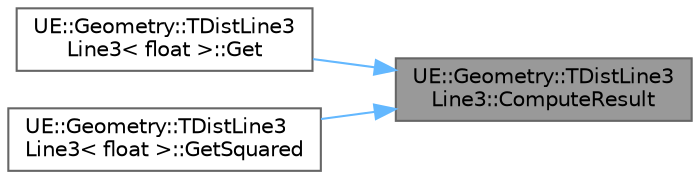 digraph "UE::Geometry::TDistLine3Line3::ComputeResult"
{
 // INTERACTIVE_SVG=YES
 // LATEX_PDF_SIZE
  bgcolor="transparent";
  edge [fontname=Helvetica,fontsize=10,labelfontname=Helvetica,labelfontsize=10];
  node [fontname=Helvetica,fontsize=10,shape=box,height=0.2,width=0.4];
  rankdir="RL";
  Node1 [id="Node000001",label="UE::Geometry::TDistLine3\lLine3::ComputeResult",height=0.2,width=0.4,color="gray40", fillcolor="grey60", style="filled", fontcolor="black",tooltip=" "];
  Node1 -> Node2 [id="edge1_Node000001_Node000002",dir="back",color="steelblue1",style="solid",tooltip=" "];
  Node2 [id="Node000002",label="UE::Geometry::TDistLine3\lLine3\< float \>::Get",height=0.2,width=0.4,color="grey40", fillcolor="white", style="filled",URL="$d8/d1d/classUE_1_1Geometry_1_1TDistLine3Line3.html#a37ee80b23891f9c9c8238fa65d3b38b9",tooltip=" "];
  Node1 -> Node3 [id="edge2_Node000001_Node000003",dir="back",color="steelblue1",style="solid",tooltip=" "];
  Node3 [id="Node000003",label="UE::Geometry::TDistLine3\lLine3\< float \>::GetSquared",height=0.2,width=0.4,color="grey40", fillcolor="white", style="filled",URL="$d8/d1d/classUE_1_1Geometry_1_1TDistLine3Line3.html#a468f5f2aaa351df2e5ac7623663b3947",tooltip=" "];
}
